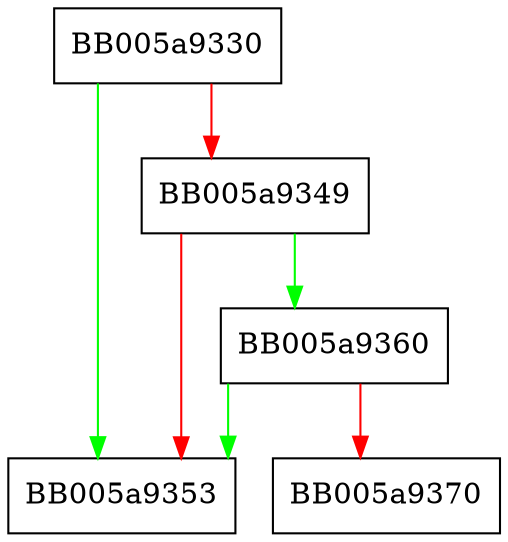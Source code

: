 digraph ERR_get_next_error_library {
  node [shape="box"];
  graph [splines=ortho];
  BB005a9330 -> BB005a9353 [color="green"];
  BB005a9330 -> BB005a9349 [color="red"];
  BB005a9349 -> BB005a9360 [color="green"];
  BB005a9349 -> BB005a9353 [color="red"];
  BB005a9360 -> BB005a9353 [color="green"];
  BB005a9360 -> BB005a9370 [color="red"];
}